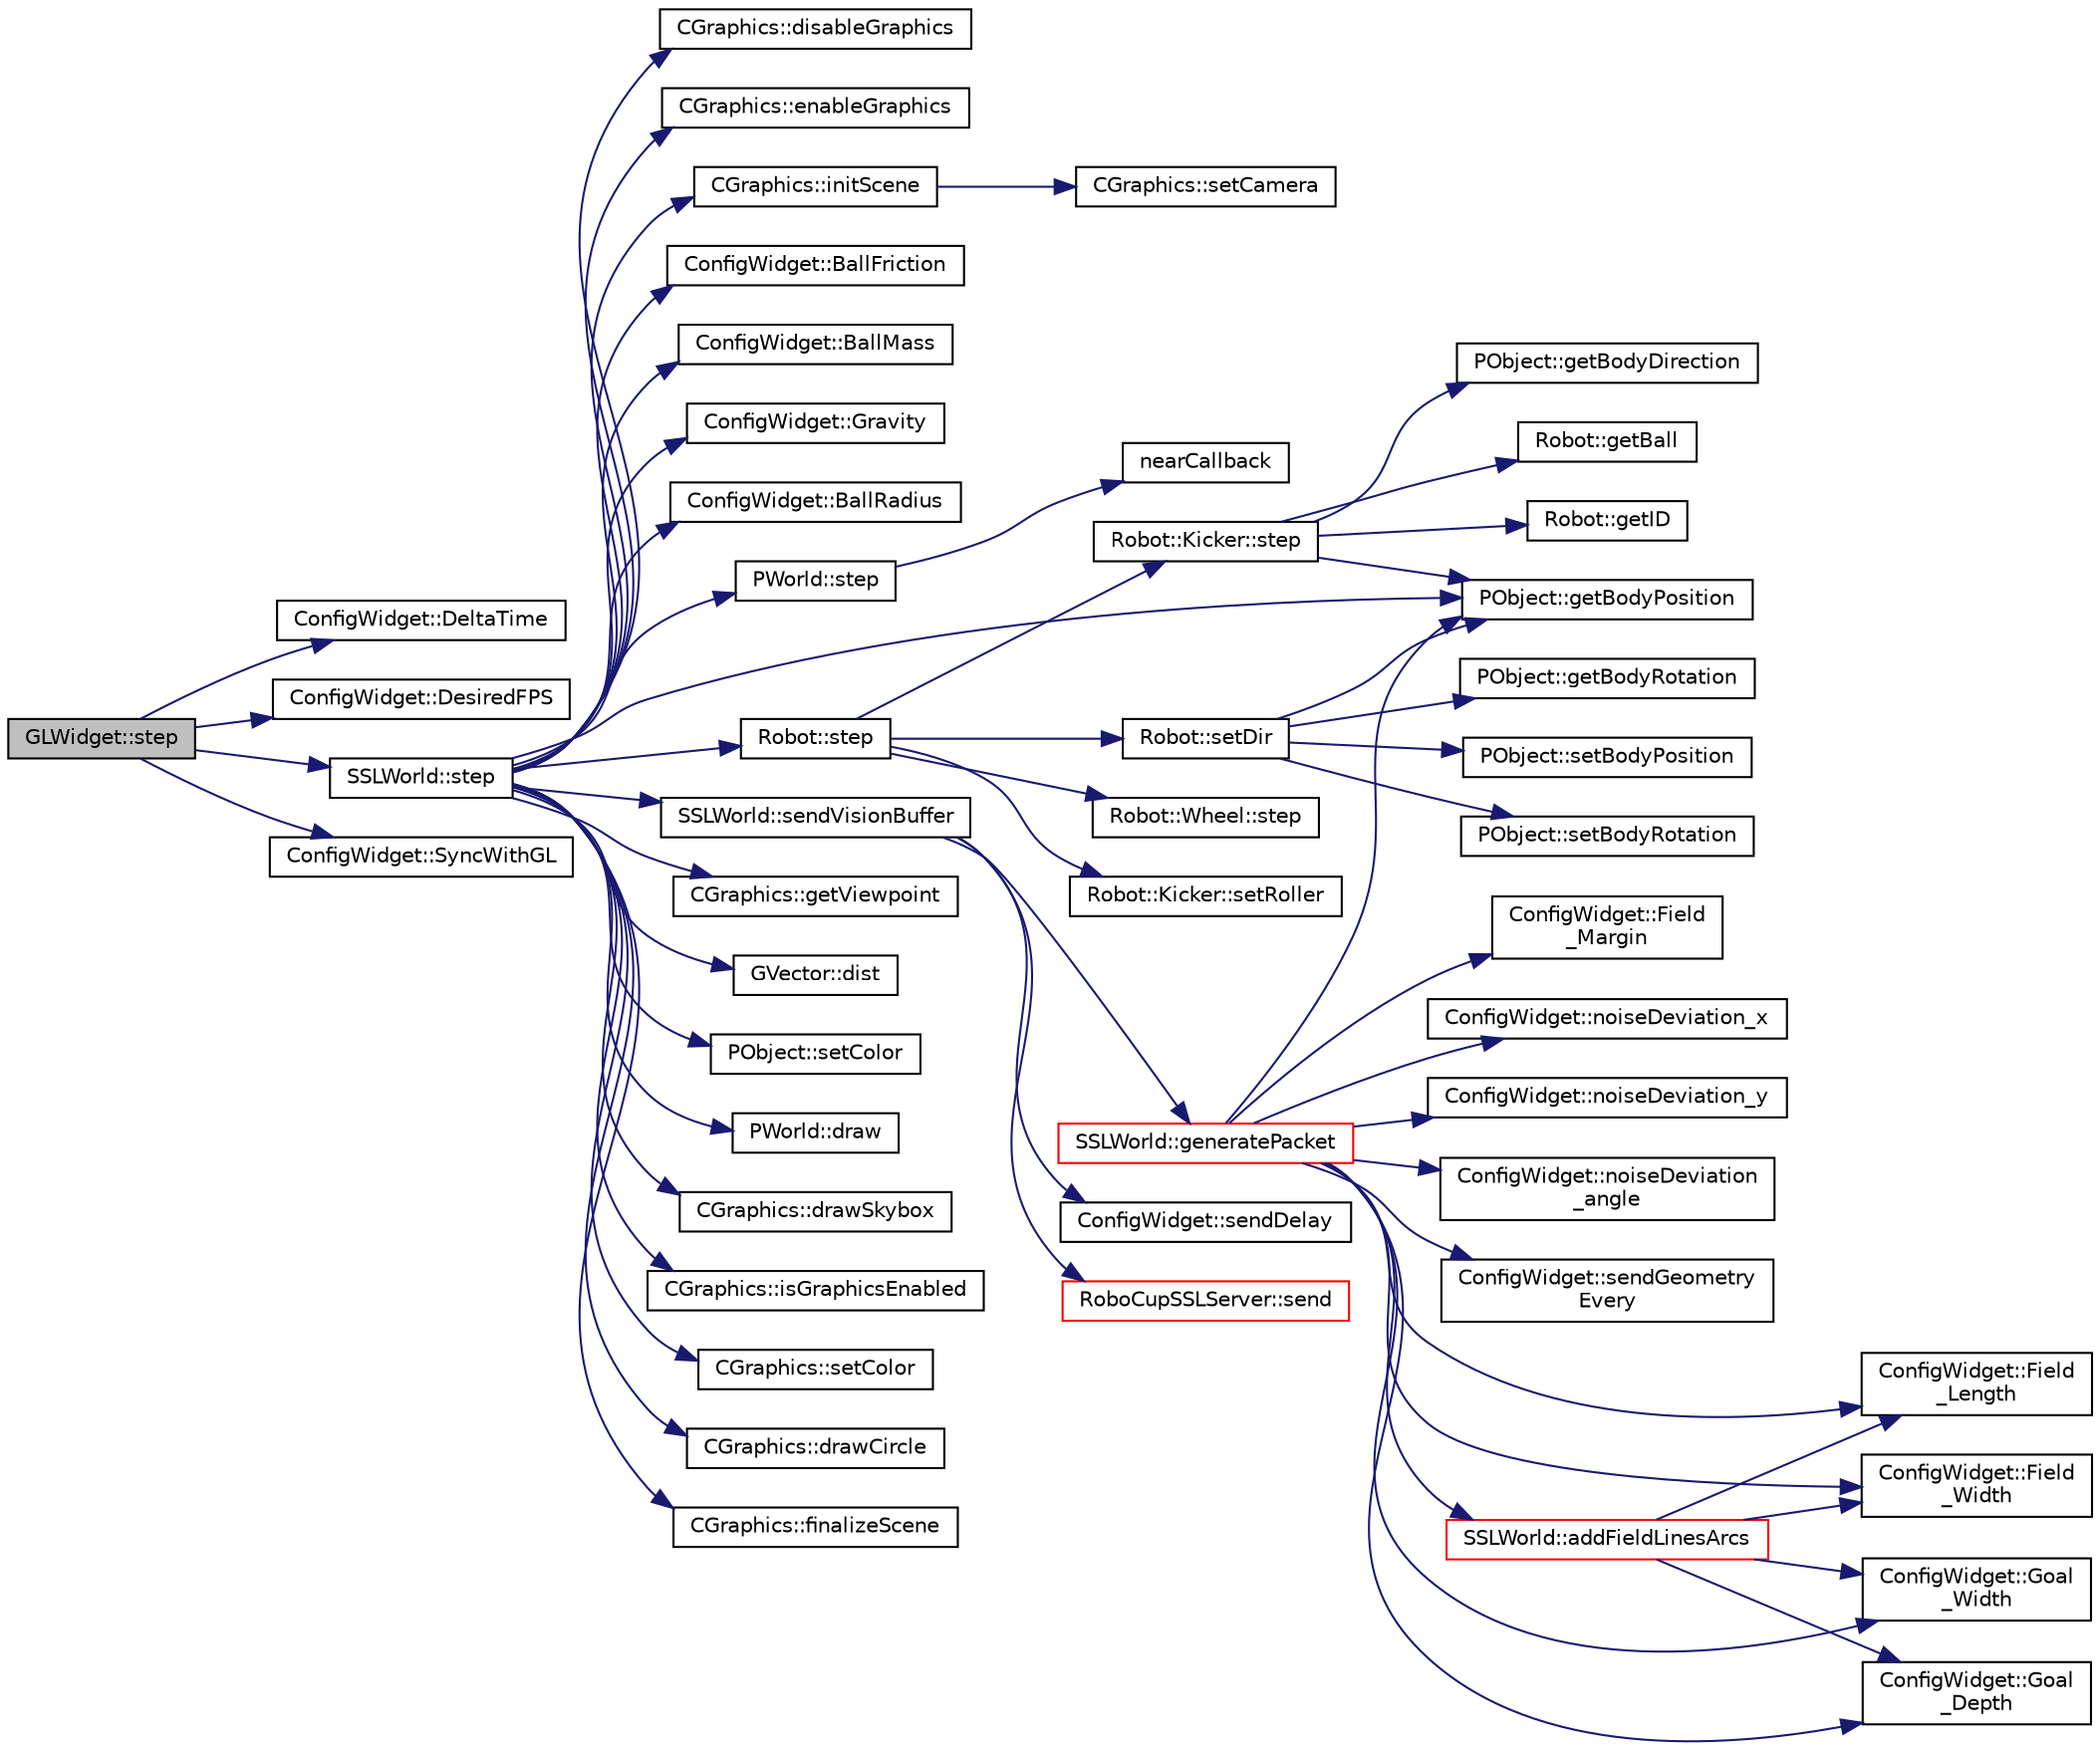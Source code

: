 digraph "GLWidget::step"
{
 // INTERACTIVE_SVG=YES
  edge [fontname="Helvetica",fontsize="10",labelfontname="Helvetica",labelfontsize="10"];
  node [fontname="Helvetica",fontsize="10",shape=record];
  rankdir="LR";
  Node1 [label="GLWidget::step",height=0.2,width=0.4,color="black", fillcolor="grey75", style="filled", fontcolor="black"];
  Node1 -> Node2 [color="midnightblue",fontsize="10",style="solid",fontname="Helvetica"];
  Node2 [label="ConfigWidget::DeltaTime",height=0.2,width=0.4,color="black", fillcolor="white", style="filled",URL="$d6/d55/class_config_widget.html#a2be388ab8443cc0dcaf788d8f43923ca"];
  Node1 -> Node3 [color="midnightblue",fontsize="10",style="solid",fontname="Helvetica"];
  Node3 [label="ConfigWidget::DesiredFPS",height=0.2,width=0.4,color="black", fillcolor="white", style="filled",URL="$d6/d55/class_config_widget.html#a4e4dbe789f4acc389ab0c5e2cb2966e2"];
  Node1 -> Node4 [color="midnightblue",fontsize="10",style="solid",fontname="Helvetica"];
  Node4 [label="SSLWorld::step",height=0.2,width=0.4,color="black", fillcolor="white", style="filled",URL="$d9/d7f/class_s_s_l_world.html#a19a89ea3cdc5eeb4176ee4f44c3d1328"];
  Node4 -> Node5 [color="midnightblue",fontsize="10",style="solid",fontname="Helvetica"];
  Node5 [label="CGraphics::disableGraphics",height=0.2,width=0.4,color="black", fillcolor="white", style="filled",URL="$dc/d90/class_c_graphics.html#ac4fea8b59bd2ac28c2b97dc061f432dc"];
  Node4 -> Node6 [color="midnightblue",fontsize="10",style="solid",fontname="Helvetica"];
  Node6 [label="CGraphics::enableGraphics",height=0.2,width=0.4,color="black", fillcolor="white", style="filled",URL="$dc/d90/class_c_graphics.html#ad866b19eb54c1cc5f35fe95023b03946"];
  Node4 -> Node7 [color="midnightblue",fontsize="10",style="solid",fontname="Helvetica"];
  Node7 [label="CGraphics::initScene",height=0.2,width=0.4,color="black", fillcolor="white", style="filled",URL="$dc/d90/class_c_graphics.html#acaaf28a8317c1a87c00ce64ee61d931c"];
  Node7 -> Node8 [color="midnightblue",fontsize="10",style="solid",fontname="Helvetica"];
  Node8 [label="CGraphics::setCamera",height=0.2,width=0.4,color="black", fillcolor="white", style="filled",URL="$dc/d90/class_c_graphics.html#a8937435fddb33d36d71365c26babaebb"];
  Node4 -> Node9 [color="midnightblue",fontsize="10",style="solid",fontname="Helvetica"];
  Node9 [label="ConfigWidget::BallFriction",height=0.2,width=0.4,color="black", fillcolor="white", style="filled",URL="$d6/d55/class_config_widget.html#a97000cb92033db3e8869efc98eae3feb"];
  Node4 -> Node10 [color="midnightblue",fontsize="10",style="solid",fontname="Helvetica"];
  Node10 [label="ConfigWidget::BallMass",height=0.2,width=0.4,color="black", fillcolor="white", style="filled",URL="$d6/d55/class_config_widget.html#afc292cf67ebf286537eccbf0ec389d9c"];
  Node4 -> Node11 [color="midnightblue",fontsize="10",style="solid",fontname="Helvetica"];
  Node11 [label="ConfigWidget::Gravity",height=0.2,width=0.4,color="black", fillcolor="white", style="filled",URL="$d6/d55/class_config_widget.html#a59787ceea61539c29e2147baf8b69535"];
  Node4 -> Node12 [color="midnightblue",fontsize="10",style="solid",fontname="Helvetica"];
  Node12 [label="ConfigWidget::BallRadius",height=0.2,width=0.4,color="black", fillcolor="white", style="filled",URL="$d6/d55/class_config_widget.html#a2d8b917b9aaad10df48dc4afb3fc497d"];
  Node4 -> Node13 [color="midnightblue",fontsize="10",style="solid",fontname="Helvetica"];
  Node13 [label="PWorld::step",height=0.2,width=0.4,color="black", fillcolor="white", style="filled",URL="$de/d29/class_p_world.html#a0457c8d18f7d675c8fa43ea603fb7355"];
  Node13 -> Node14 [color="midnightblue",fontsize="10",style="solid",fontname="Helvetica"];
  Node14 [label="nearCallback",height=0.2,width=0.4,color="black", fillcolor="white", style="filled",URL="$d5/d15/pworld_8cpp.html#ad6680ae487b581622710e22bdfdb3146"];
  Node4 -> Node15 [color="midnightblue",fontsize="10",style="solid",fontname="Helvetica"];
  Node15 [label="PObject::getBodyPosition",height=0.2,width=0.4,color="black", fillcolor="white", style="filled",URL="$d1/d18/class_p_object.html#aa490b8b18ef6a51e9816d0da40da237d"];
  Node4 -> Node16 [color="midnightblue",fontsize="10",style="solid",fontname="Helvetica"];
  Node16 [label="CGraphics::getViewpoint",height=0.2,width=0.4,color="black", fillcolor="white", style="filled",URL="$dc/d90/class_c_graphics.html#ab704f0d19aad88178516b729e95e8d82"];
  Node4 -> Node17 [color="midnightblue",fontsize="10",style="solid",fontname="Helvetica"];
  Node17 [label="GVector::dist",height=0.2,width=0.4,color="black", fillcolor="white", style="filled",URL="$d5/da9/namespace_g_vector.html#ab4c4f9f2d8f1f0fc9e71585f43c9df8f"];
  Node4 -> Node18 [color="midnightblue",fontsize="10",style="solid",fontname="Helvetica"];
  Node18 [label="PObject::setColor",height=0.2,width=0.4,color="black", fillcolor="white", style="filled",URL="$d1/d18/class_p_object.html#a0dc2d1f2a12b89df9370f03c74c38894"];
  Node4 -> Node19 [color="midnightblue",fontsize="10",style="solid",fontname="Helvetica"];
  Node19 [label="Robot::step",height=0.2,width=0.4,color="black", fillcolor="white", style="filled",URL="$d4/d84/class_robot.html#aa50d73cd1109a70133af442674ed3a1a"];
  Node19 -> Node20 [color="midnightblue",fontsize="10",style="solid",fontname="Helvetica"];
  Node20 [label="Robot::setDir",height=0.2,width=0.4,color="black", fillcolor="white", style="filled",URL="$d4/d84/class_robot.html#a477e45893bbd07b5ff94f36f6fed12c6"];
  Node20 -> Node21 [color="midnightblue",fontsize="10",style="solid",fontname="Helvetica"];
  Node21 [label="PObject::setBodyRotation",height=0.2,width=0.4,color="black", fillcolor="white", style="filled",URL="$d1/d18/class_p_object.html#acfa7612aa632c8402cc7b44eb31f53a1"];
  Node20 -> Node15 [color="midnightblue",fontsize="10",style="solid",fontname="Helvetica"];
  Node20 -> Node22 [color="midnightblue",fontsize="10",style="solid",fontname="Helvetica"];
  Node22 [label="PObject::getBodyRotation",height=0.2,width=0.4,color="black", fillcolor="white", style="filled",URL="$d1/d18/class_p_object.html#affbd2be80d75e8311b7ec9f42b24d439"];
  Node20 -> Node23 [color="midnightblue",fontsize="10",style="solid",fontname="Helvetica"];
  Node23 [label="PObject::setBodyPosition",height=0.2,width=0.4,color="black", fillcolor="white", style="filled",URL="$d1/d18/class_p_object.html#a43b4248e78b3f3934dfc329a57eb0688"];
  Node19 -> Node24 [color="midnightblue",fontsize="10",style="solid",fontname="Helvetica"];
  Node24 [label="Robot::Wheel::step",height=0.2,width=0.4,color="black", fillcolor="white", style="filled",URL="$dd/d2c/class_robot_1_1_wheel.html#a9b1550feccbdcbeda29f3425104947a3"];
  Node19 -> Node25 [color="midnightblue",fontsize="10",style="solid",fontname="Helvetica"];
  Node25 [label="Robot::Kicker::step",height=0.2,width=0.4,color="black", fillcolor="white", style="filled",URL="$d0/df4/class_robot_1_1_kicker.html#a18bc8a0a92f1b33b978482a2da6742e6"];
  Node25 -> Node26 [color="midnightblue",fontsize="10",style="solid",fontname="Helvetica"];
  Node26 [label="PObject::getBodyDirection",height=0.2,width=0.4,color="black", fillcolor="white", style="filled",URL="$d1/d18/class_p_object.html#af2a0c45a02b9bfcfca0d9bb982d90a2d"];
  Node25 -> Node27 [color="midnightblue",fontsize="10",style="solid",fontname="Helvetica"];
  Node27 [label="Robot::getBall",height=0.2,width=0.4,color="black", fillcolor="white", style="filled",URL="$d4/d84/class_robot.html#a8ca7b39845a8917ae3b1fd1cf2691f4a"];
  Node25 -> Node28 [color="midnightblue",fontsize="10",style="solid",fontname="Helvetica"];
  Node28 [label="Robot::getID",height=0.2,width=0.4,color="black", fillcolor="white", style="filled",URL="$d4/d84/class_robot.html#aee41eb922736dbb951804ae682a1db67"];
  Node25 -> Node15 [color="midnightblue",fontsize="10",style="solid",fontname="Helvetica"];
  Node19 -> Node29 [color="midnightblue",fontsize="10",style="solid",fontname="Helvetica"];
  Node29 [label="Robot::Kicker::setRoller",height=0.2,width=0.4,color="black", fillcolor="white", style="filled",URL="$d0/df4/class_robot_1_1_kicker.html#ae95656d086e56cc10ff410b70efd57d8"];
  Node4 -> Node30 [color="midnightblue",fontsize="10",style="solid",fontname="Helvetica"];
  Node30 [label="PWorld::draw",height=0.2,width=0.4,color="black", fillcolor="white", style="filled",URL="$de/d29/class_p_world.html#a301720c221ffc1103bfeb7a3c19b8879"];
  Node4 -> Node31 [color="midnightblue",fontsize="10",style="solid",fontname="Helvetica"];
  Node31 [label="CGraphics::drawSkybox",height=0.2,width=0.4,color="black", fillcolor="white", style="filled",URL="$dc/d90/class_c_graphics.html#a91136cedcf50d7142166bc96f79f2387"];
  Node4 -> Node32 [color="midnightblue",fontsize="10",style="solid",fontname="Helvetica"];
  Node32 [label="CGraphics::isGraphicsEnabled",height=0.2,width=0.4,color="black", fillcolor="white", style="filled",URL="$dc/d90/class_c_graphics.html#ae40f067c0f749c7c65e672fb7cfc1abe"];
  Node4 -> Node33 [color="midnightblue",fontsize="10",style="solid",fontname="Helvetica"];
  Node33 [label="CGraphics::setColor",height=0.2,width=0.4,color="black", fillcolor="white", style="filled",URL="$dc/d90/class_c_graphics.html#a0f7f5c5986a73abc8a582af6ffc43624"];
  Node4 -> Node34 [color="midnightblue",fontsize="10",style="solid",fontname="Helvetica"];
  Node34 [label="CGraphics::drawCircle",height=0.2,width=0.4,color="black", fillcolor="white", style="filled",URL="$dc/d90/class_c_graphics.html#a7e0a69af34158950629e984436d18d5c"];
  Node4 -> Node35 [color="midnightblue",fontsize="10",style="solid",fontname="Helvetica"];
  Node35 [label="CGraphics::finalizeScene",height=0.2,width=0.4,color="black", fillcolor="white", style="filled",URL="$dc/d90/class_c_graphics.html#adb004a3a0378702ad378b580c2baa90e"];
  Node4 -> Node36 [color="midnightblue",fontsize="10",style="solid",fontname="Helvetica"];
  Node36 [label="SSLWorld::sendVisionBuffer",height=0.2,width=0.4,color="black", fillcolor="white", style="filled",URL="$d9/d7f/class_s_s_l_world.html#ac33c379ea009095ee408f55a8e0693f5"];
  Node36 -> Node37 [color="midnightblue",fontsize="10",style="solid",fontname="Helvetica"];
  Node37 [label="SSLWorld::generatePacket",height=0.2,width=0.4,color="red", fillcolor="white", style="filled",URL="$d9/d7f/class_s_s_l_world.html#a7c2c8355c0fcb5a54a8829629145377e"];
  Node37 -> Node15 [color="midnightblue",fontsize="10",style="solid",fontname="Helvetica"];
  Node37 -> Node38 [color="midnightblue",fontsize="10",style="solid",fontname="Helvetica"];
  Node38 [label="ConfigWidget::noiseDeviation_x",height=0.2,width=0.4,color="black", fillcolor="white", style="filled",URL="$d6/d55/class_config_widget.html#a3382d8252526b3ab7d90e0992bf99de6"];
  Node37 -> Node39 [color="midnightblue",fontsize="10",style="solid",fontname="Helvetica"];
  Node39 [label="ConfigWidget::noiseDeviation_y",height=0.2,width=0.4,color="black", fillcolor="white", style="filled",URL="$d6/d55/class_config_widget.html#a4414a4e77b242dc3e4480ee251c0027b"];
  Node37 -> Node40 [color="midnightblue",fontsize="10",style="solid",fontname="Helvetica"];
  Node40 [label="ConfigWidget::noiseDeviation\l_angle",height=0.2,width=0.4,color="black", fillcolor="white", style="filled",URL="$d6/d55/class_config_widget.html#a9f111d756ccc69e16e32fa7a2a42217e"];
  Node37 -> Node41 [color="midnightblue",fontsize="10",style="solid",fontname="Helvetica"];
  Node41 [label="ConfigWidget::sendGeometry\lEvery",height=0.2,width=0.4,color="black", fillcolor="white", style="filled",URL="$d6/d55/class_config_widget.html#af9b1d652e859ae15d2cef828a7060bc2"];
  Node37 -> Node42 [color="midnightblue",fontsize="10",style="solid",fontname="Helvetica"];
  Node42 [label="ConfigWidget::Field\l_Length",height=0.2,width=0.4,color="black", fillcolor="white", style="filled",URL="$d6/d55/class_config_widget.html#ad6dcd940c26e1f4d8f10de1d7db126dd"];
  Node37 -> Node43 [color="midnightblue",fontsize="10",style="solid",fontname="Helvetica"];
  Node43 [label="ConfigWidget::Field\l_Width",height=0.2,width=0.4,color="black", fillcolor="white", style="filled",URL="$d6/d55/class_config_widget.html#a52dd005ffaa605f06c17dc45d87e44f8"];
  Node37 -> Node44 [color="midnightblue",fontsize="10",style="solid",fontname="Helvetica"];
  Node44 [label="ConfigWidget::Field\l_Margin",height=0.2,width=0.4,color="black", fillcolor="white", style="filled",URL="$d6/d55/class_config_widget.html#a43d3d15e6eea246fa0d910f46e18aa37"];
  Node37 -> Node45 [color="midnightblue",fontsize="10",style="solid",fontname="Helvetica"];
  Node45 [label="ConfigWidget::Goal\l_Width",height=0.2,width=0.4,color="black", fillcolor="white", style="filled",URL="$d6/d55/class_config_widget.html#a1acbcb28a2276f1410a9c7e5ca5dae4a"];
  Node37 -> Node46 [color="midnightblue",fontsize="10",style="solid",fontname="Helvetica"];
  Node46 [label="ConfigWidget::Goal\l_Depth",height=0.2,width=0.4,color="black", fillcolor="white", style="filled",URL="$d6/d55/class_config_widget.html#a1a75b8b71b57fecd9293490c2639ad7c"];
  Node37 -> Node47 [color="midnightblue",fontsize="10",style="solid",fontname="Helvetica"];
  Node47 [label="SSLWorld::addFieldLinesArcs",height=0.2,width=0.4,color="red", fillcolor="white", style="filled",URL="$d9/d7f/class_s_s_l_world.html#ab63b1ae050461721a6ed16b9a61fc97d"];
  Node47 -> Node42 [color="midnightblue",fontsize="10",style="solid",fontname="Helvetica"];
  Node47 -> Node43 [color="midnightblue",fontsize="10",style="solid",fontname="Helvetica"];
  Node47 -> Node45 [color="midnightblue",fontsize="10",style="solid",fontname="Helvetica"];
  Node47 -> Node46 [color="midnightblue",fontsize="10",style="solid",fontname="Helvetica"];
  Node36 -> Node48 [color="midnightblue",fontsize="10",style="solid",fontname="Helvetica"];
  Node48 [label="ConfigWidget::sendDelay",height=0.2,width=0.4,color="black", fillcolor="white", style="filled",URL="$d6/d55/class_config_widget.html#ac4fbe38e225b558aa3c631cdacc1fd6d"];
  Node36 -> Node49 [color="midnightblue",fontsize="10",style="solid",fontname="Helvetica"];
  Node49 [label="RoboCupSSLServer::send",height=0.2,width=0.4,color="red", fillcolor="white", style="filled",URL="$d7/db4/class_robo_cup_s_s_l_server.html#ae3bc91be7714a1635ffa394234226d06"];
  Node1 -> Node50 [color="midnightblue",fontsize="10",style="solid",fontname="Helvetica"];
  Node50 [label="ConfigWidget::SyncWithGL",height=0.2,width=0.4,color="black", fillcolor="white", style="filled",URL="$d6/d55/class_config_widget.html#a1f1830d5f1d6c56e6303ef07c863e411"];
}
